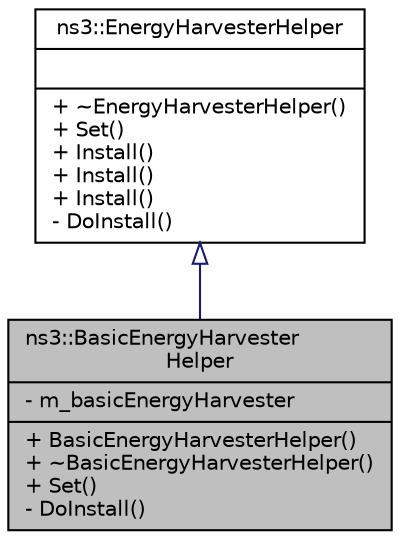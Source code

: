 digraph "ns3::BasicEnergyHarvesterHelper"
{
  edge [fontname="Helvetica",fontsize="10",labelfontname="Helvetica",labelfontsize="10"];
  node [fontname="Helvetica",fontsize="10",shape=record];
  Node1 [label="{ns3::BasicEnergyHarvester\lHelper\n|- m_basicEnergyHarvester\l|+ BasicEnergyHarvesterHelper()\l+ ~BasicEnergyHarvesterHelper()\l+ Set()\l- DoInstall()\l}",height=0.2,width=0.4,color="black", fillcolor="grey75", style="filled", fontcolor="black"];
  Node2 -> Node1 [dir="back",color="midnightblue",fontsize="10",style="solid",arrowtail="onormal"];
  Node2 [label="{ns3::EnergyHarvesterHelper\n||+ ~EnergyHarvesterHelper()\l+ Set()\l+ Install()\l+ Install()\l+ Install()\l- DoInstall()\l}",height=0.2,width=0.4,color="black", fillcolor="white", style="filled",URL="$d5/dbd/classns3_1_1EnergyHarvesterHelper.html",tooltip="Creates EnergyHarvester objects. "];
}
